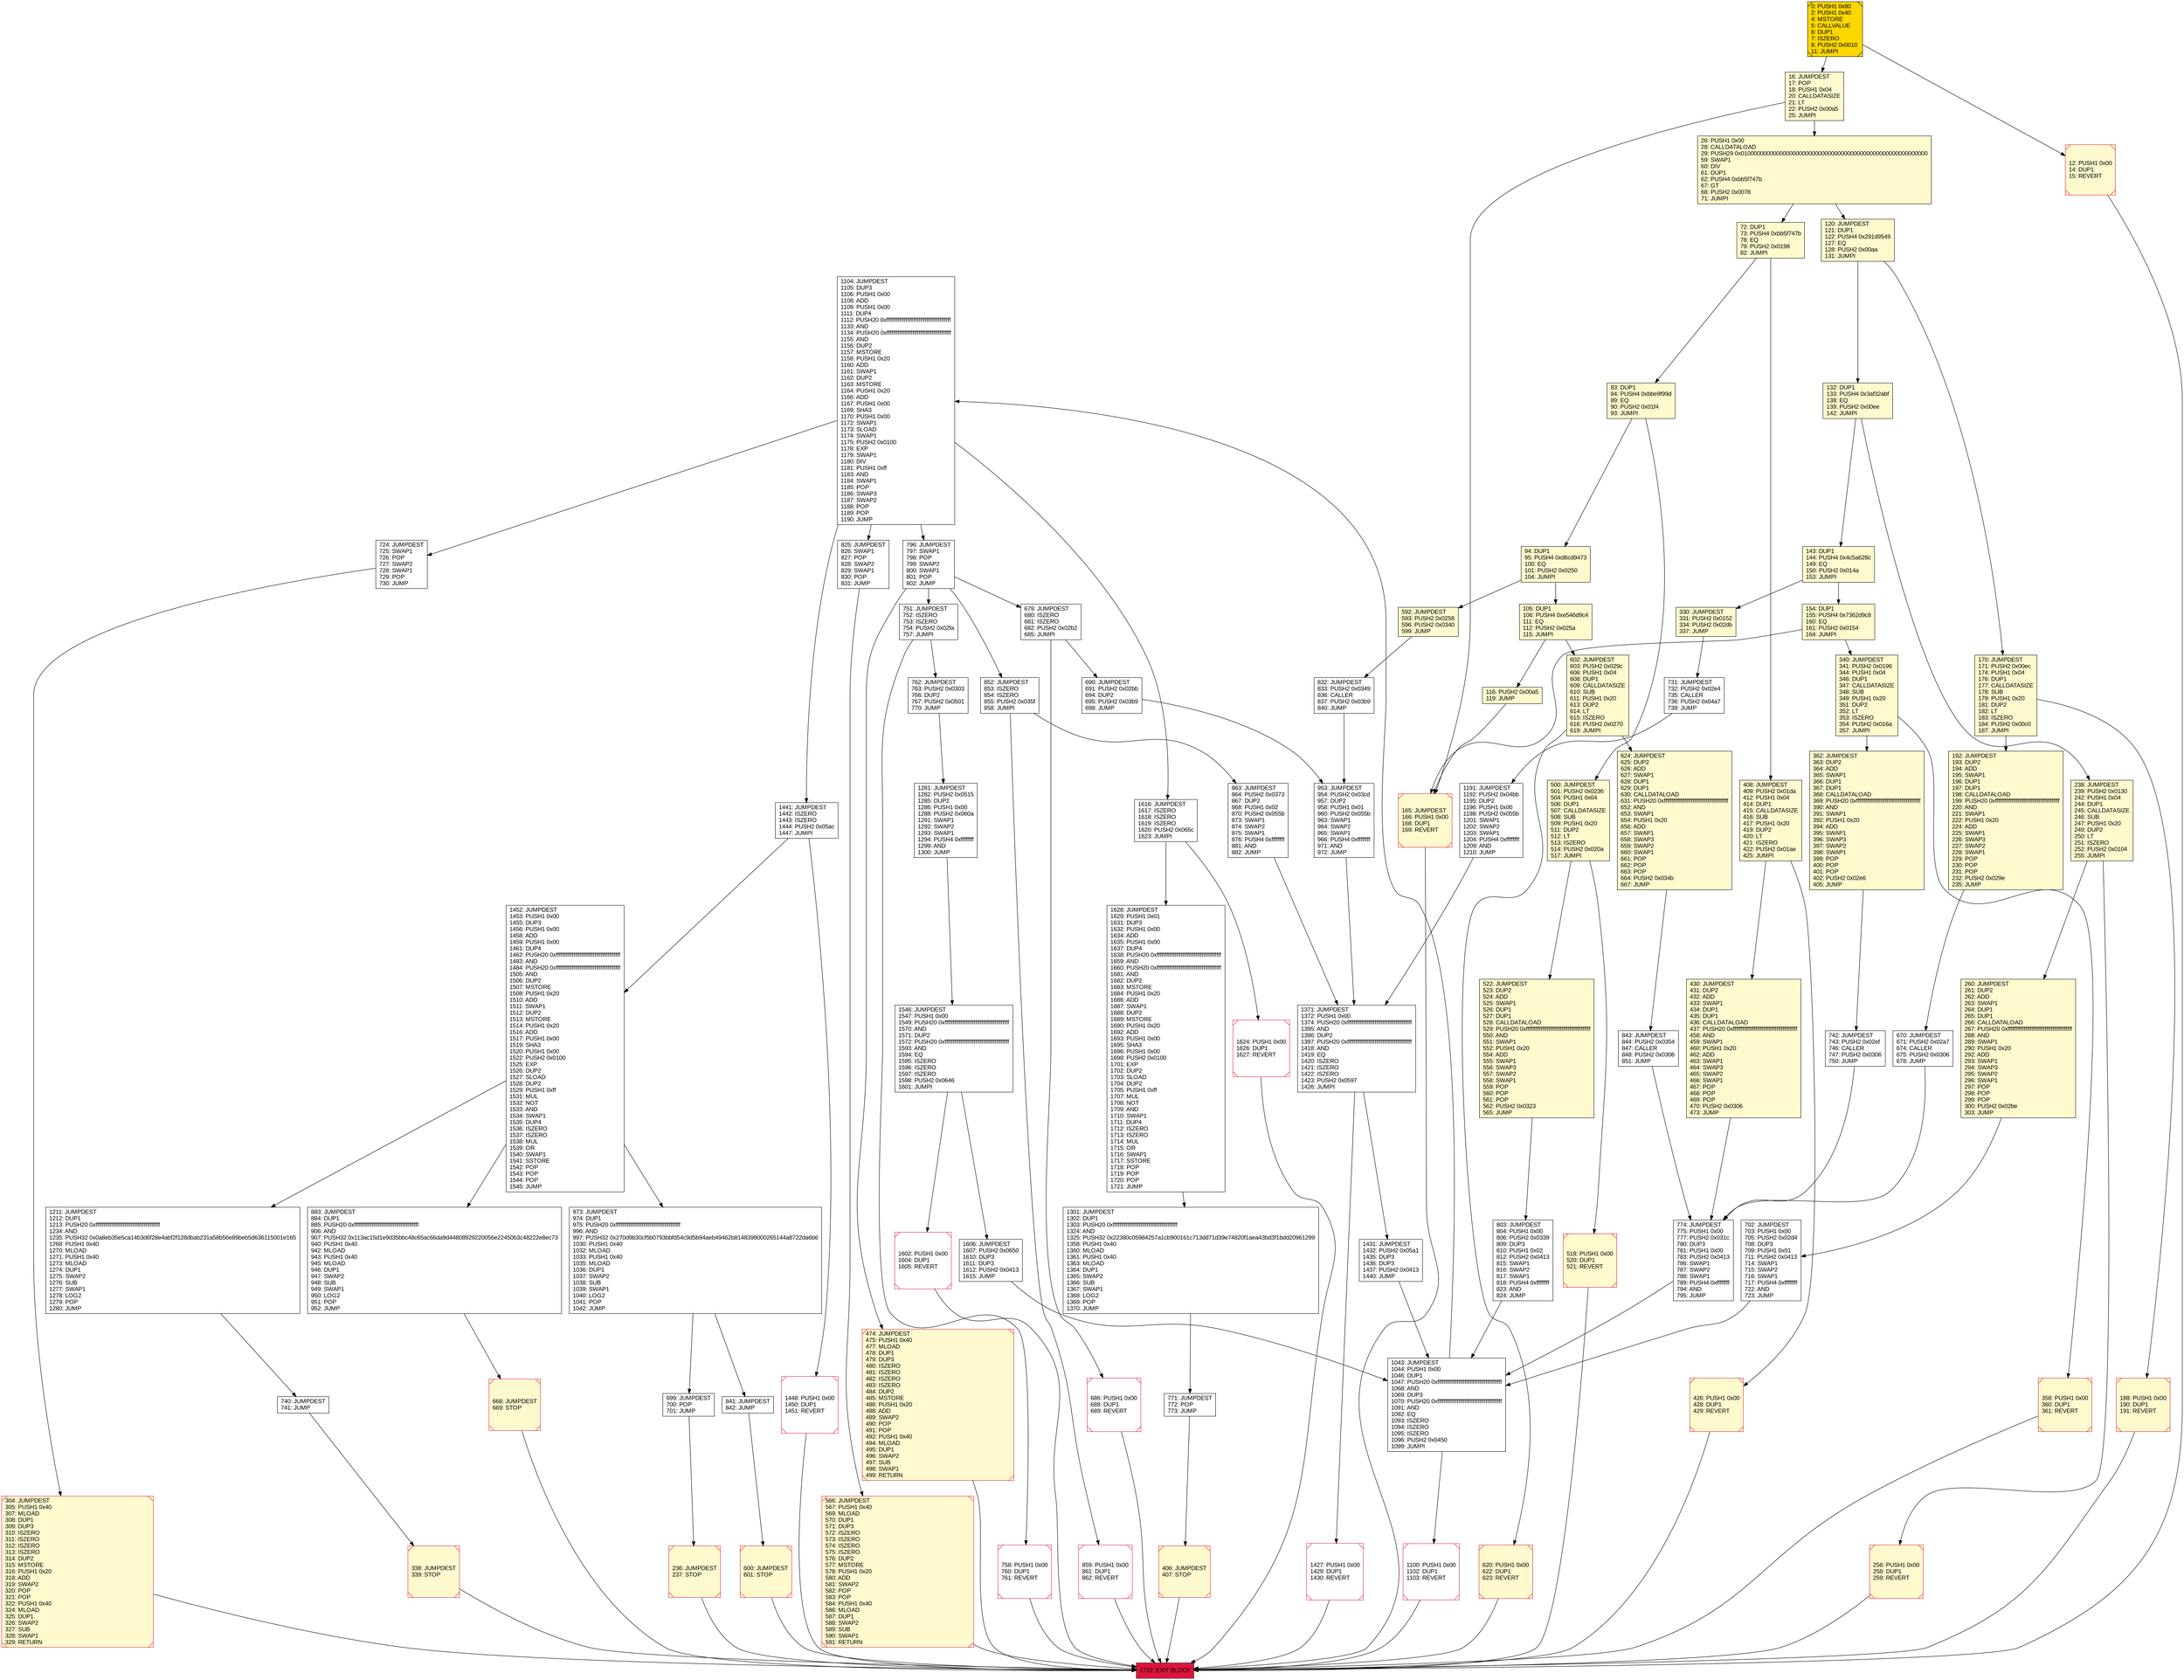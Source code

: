 digraph G {
bgcolor=transparent rankdir=UD;
node [shape=box style=filled color=black fillcolor=white fontname=arial fontcolor=black];
406 [label="406: JUMPDEST\l407: STOP\l" fillcolor=lemonchiffon shape=Msquare color=crimson ];
668 [label="668: JUMPDEST\l669: STOP\l" fillcolor=lemonchiffon shape=Msquare color=crimson ];
973 [label="973: JUMPDEST\l974: DUP1\l975: PUSH20 0xffffffffffffffffffffffffffffffffffffffff\l996: AND\l997: PUSH32 0x270d9b30cf5b0793bbfd54c9d5b94aeb49462b8148399000265144a8722da6b6\l1030: PUSH1 0x40\l1032: MLOAD\l1033: PUSH1 0x40\l1035: MLOAD\l1036: DUP1\l1037: SWAP2\l1038: SUB\l1039: SWAP1\l1040: LOG2\l1041: POP\l1042: JUMP\l" ];
1448 [label="1448: PUSH1 0x00\l1450: DUP1\l1451: REVERT\l" shape=Msquare color=crimson ];
1452 [label="1452: JUMPDEST\l1453: PUSH1 0x00\l1455: DUP3\l1456: PUSH1 0x00\l1458: ADD\l1459: PUSH1 0x00\l1461: DUP4\l1462: PUSH20 0xffffffffffffffffffffffffffffffffffffffff\l1483: AND\l1484: PUSH20 0xffffffffffffffffffffffffffffffffffffffff\l1505: AND\l1506: DUP2\l1507: MSTORE\l1508: PUSH1 0x20\l1510: ADD\l1511: SWAP1\l1512: DUP2\l1513: MSTORE\l1514: PUSH1 0x20\l1516: ADD\l1517: PUSH1 0x00\l1519: SHA3\l1520: PUSH1 0x00\l1522: PUSH2 0x0100\l1525: EXP\l1526: DUP2\l1527: SLOAD\l1528: DUP2\l1529: PUSH1 0xff\l1531: MUL\l1532: NOT\l1533: AND\l1534: SWAP1\l1535: DUP4\l1536: ISZERO\l1537: ISZERO\l1538: MUL\l1539: OR\l1540: SWAP1\l1541: SSTORE\l1542: POP\l1543: POP\l1544: POP\l1545: JUMP\l" ];
566 [label="566: JUMPDEST\l567: PUSH1 0x40\l569: MLOAD\l570: DUP1\l571: DUP3\l572: ISZERO\l573: ISZERO\l574: ISZERO\l575: ISZERO\l576: DUP2\l577: MSTORE\l578: PUSH1 0x20\l580: ADD\l581: SWAP2\l582: POP\l583: POP\l584: PUSH1 0x40\l586: MLOAD\l587: DUP1\l588: SWAP2\l589: SUB\l590: SWAP1\l591: RETURN\l" fillcolor=lemonchiffon shape=Msquare color=crimson ];
426 [label="426: PUSH1 0x00\l428: DUP1\l429: REVERT\l" fillcolor=lemonchiffon shape=Msquare color=crimson ];
774 [label="774: JUMPDEST\l775: PUSH1 0x00\l777: PUSH2 0x031c\l780: DUP3\l781: PUSH1 0x00\l783: PUSH2 0x0413\l786: SWAP1\l787: SWAP2\l788: SWAP1\l789: PUSH4 0xffffffff\l794: AND\l795: JUMP\l" ];
304 [label="304: JUMPDEST\l305: PUSH1 0x40\l307: MLOAD\l308: DUP1\l309: DUP3\l310: ISZERO\l311: ISZERO\l312: ISZERO\l313: ISZERO\l314: DUP2\l315: MSTORE\l316: PUSH1 0x20\l318: ADD\l319: SWAP2\l320: POP\l321: POP\l322: PUSH1 0x40\l324: MLOAD\l325: DUP1\l326: SWAP2\l327: SUB\l328: SWAP1\l329: RETURN\l" fillcolor=lemonchiffon shape=Msquare color=crimson ];
686 [label="686: PUSH1 0x00\l688: DUP1\l689: REVERT\l" shape=Msquare color=crimson ];
690 [label="690: JUMPDEST\l691: PUSH2 0x02bb\l694: DUP2\l695: PUSH2 0x03b9\l698: JUMP\l" ];
825 [label="825: JUMPDEST\l826: SWAP1\l827: POP\l828: SWAP2\l829: SWAP1\l830: POP\l831: JUMP\l" ];
330 [label="330: JUMPDEST\l331: PUSH2 0x0152\l334: PUSH2 0x02db\l337: JUMP\l" fillcolor=lemonchiffon ];
0 [label="0: PUSH1 0x80\l2: PUSH1 0x40\l4: MSTORE\l5: CALLVALUE\l6: DUP1\l7: ISZERO\l8: PUSH2 0x0010\l11: JUMPI\l" fillcolor=lemonchiffon shape=Msquare fillcolor=gold ];
16 [label="16: JUMPDEST\l17: POP\l18: PUSH1 0x04\l20: CALLDATASIZE\l21: LT\l22: PUSH2 0x00a5\l25: JUMPI\l" fillcolor=lemonchiffon ];
852 [label="852: JUMPDEST\l853: ISZERO\l854: ISZERO\l855: PUSH2 0x035f\l858: JUMPI\l" ];
670 [label="670: JUMPDEST\l671: PUSH2 0x02a7\l674: CALLER\l675: PUSH2 0x0306\l678: JUMP\l" ];
699 [label="699: JUMPDEST\l700: POP\l701: JUMP\l" ];
1301 [label="1301: JUMPDEST\l1302: DUP1\l1303: PUSH20 0xffffffffffffffffffffffffffffffffffffffff\l1324: AND\l1325: PUSH32 0x22380c05984257a1cb900161c713dd71d39e74820f1aea43bd3f1bdd20961299\l1358: PUSH1 0x40\l1360: MLOAD\l1361: PUSH1 0x40\l1363: MLOAD\l1364: DUP1\l1365: SWAP2\l1366: SUB\l1367: SWAP1\l1368: LOG2\l1369: POP\l1370: JUMP\l" ];
188 [label="188: PUSH1 0x00\l190: DUP1\l191: REVERT\l" fillcolor=lemonchiffon shape=Msquare color=crimson ];
165 [label="165: JUMPDEST\l166: PUSH1 0x00\l168: DUP1\l169: REVERT\l" fillcolor=lemonchiffon shape=Msquare color=crimson ];
256 [label="256: PUSH1 0x00\l258: DUP1\l259: REVERT\l" fillcolor=lemonchiffon shape=Msquare color=crimson ];
762 [label="762: JUMPDEST\l763: PUSH2 0x0303\l766: DUP2\l767: PUSH2 0x0501\l770: JUMP\l" ];
771 [label="771: JUMPDEST\l772: POP\l773: JUMP\l" ];
602 [label="602: JUMPDEST\l603: PUSH2 0x029c\l606: PUSH1 0x04\l608: DUP1\l609: CALLDATASIZE\l610: SUB\l611: PUSH1 0x20\l613: DUP2\l614: LT\l615: ISZERO\l616: PUSH2 0x0270\l619: JUMPI\l" fillcolor=lemonchiffon ];
518 [label="518: PUSH1 0x00\l520: DUP1\l521: REVERT\l" fillcolor=lemonchiffon shape=Msquare color=crimson ];
624 [label="624: JUMPDEST\l625: DUP2\l626: ADD\l627: SWAP1\l628: DUP1\l629: DUP1\l630: CALLDATALOAD\l631: PUSH20 0xffffffffffffffffffffffffffffffffffffffff\l652: AND\l653: SWAP1\l654: PUSH1 0x20\l656: ADD\l657: SWAP1\l658: SWAP3\l659: SWAP2\l660: SWAP1\l661: POP\l662: POP\l663: POP\l664: PUSH2 0x034b\l667: JUMP\l" fillcolor=lemonchiffon ];
12 [label="12: PUSH1 0x00\l14: DUP1\l15: REVERT\l" fillcolor=lemonchiffon shape=Msquare color=crimson ];
116 [label="116: PUSH2 0x00a5\l119: JUMP\l" fillcolor=lemonchiffon ];
1427 [label="1427: PUSH1 0x00\l1429: DUP1\l1430: REVERT\l" shape=Msquare color=crimson ];
340 [label="340: JUMPDEST\l341: PUSH2 0x0196\l344: PUSH1 0x04\l346: DUP1\l347: CALLDATASIZE\l348: SUB\l349: PUSH1 0x20\l351: DUP2\l352: LT\l353: ISZERO\l354: PUSH2 0x016a\l357: JUMPI\l" fillcolor=lemonchiffon ];
105 [label="105: DUP1\l106: PUSH4 0xe546d9c4\l111: EQ\l112: PUSH2 0x025a\l115: JUMPI\l" fillcolor=lemonchiffon ];
796 [label="796: JUMPDEST\l797: SWAP1\l798: POP\l799: SWAP2\l800: SWAP1\l801: POP\l802: JUMP\l" ];
1628 [label="1628: JUMPDEST\l1629: PUSH1 0x01\l1631: DUP3\l1632: PUSH1 0x00\l1634: ADD\l1635: PUSH1 0x00\l1637: DUP4\l1638: PUSH20 0xffffffffffffffffffffffffffffffffffffffff\l1659: AND\l1660: PUSH20 0xffffffffffffffffffffffffffffffffffffffff\l1681: AND\l1682: DUP2\l1683: MSTORE\l1684: PUSH1 0x20\l1686: ADD\l1687: SWAP1\l1688: DUP2\l1689: MSTORE\l1690: PUSH1 0x20\l1692: ADD\l1693: PUSH1 0x00\l1695: SHA3\l1696: PUSH1 0x00\l1698: PUSH2 0x0100\l1701: EXP\l1702: DUP2\l1703: SLOAD\l1704: DUP2\l1705: PUSH1 0xff\l1707: MUL\l1708: NOT\l1709: AND\l1710: SWAP1\l1711: DUP4\l1712: ISZERO\l1713: ISZERO\l1714: MUL\l1715: OR\l1716: SWAP1\l1717: SSTORE\l1718: POP\l1719: POP\l1720: POP\l1721: JUMP\l" ];
1722 [label="1722: EXIT BLOCK\l" fillcolor=crimson ];
500 [label="500: JUMPDEST\l501: PUSH2 0x0236\l504: PUSH1 0x04\l506: DUP1\l507: CALLDATASIZE\l508: SUB\l509: PUSH1 0x20\l511: DUP2\l512: LT\l513: ISZERO\l514: PUSH2 0x020a\l517: JUMPI\l" fillcolor=lemonchiffon ];
953 [label="953: JUMPDEST\l954: PUSH2 0x03cd\l957: DUP2\l958: PUSH1 0x01\l960: PUSH2 0x055b\l963: SWAP1\l964: SWAP2\l965: SWAP1\l966: PUSH4 0xffffffff\l971: AND\l972: JUMP\l" ];
1441 [label="1441: JUMPDEST\l1442: ISZERO\l1443: ISZERO\l1444: PUSH2 0x05ac\l1447: JUMPI\l" ];
192 [label="192: JUMPDEST\l193: DUP2\l194: ADD\l195: SWAP1\l196: DUP1\l197: DUP1\l198: CALLDATALOAD\l199: PUSH20 0xffffffffffffffffffffffffffffffffffffffff\l220: AND\l221: SWAP1\l222: PUSH1 0x20\l224: ADD\l225: SWAP1\l226: SWAP3\l227: SWAP2\l228: SWAP1\l229: POP\l230: POP\l231: POP\l232: PUSH2 0x029e\l235: JUMP\l" fillcolor=lemonchiffon ];
1043 [label="1043: JUMPDEST\l1044: PUSH1 0x00\l1046: DUP1\l1047: PUSH20 0xffffffffffffffffffffffffffffffffffffffff\l1068: AND\l1069: DUP3\l1070: PUSH20 0xffffffffffffffffffffffffffffffffffffffff\l1091: AND\l1092: EQ\l1093: ISZERO\l1094: ISZERO\l1095: ISZERO\l1096: PUSH2 0x0450\l1099: JUMPI\l" ];
238 [label="238: JUMPDEST\l239: PUSH2 0x0130\l242: PUSH1 0x04\l244: DUP1\l245: CALLDATASIZE\l246: SUB\l247: PUSH1 0x20\l249: DUP2\l250: LT\l251: ISZERO\l252: PUSH2 0x0104\l255: JUMPI\l" fillcolor=lemonchiffon ];
338 [label="338: JUMPDEST\l339: STOP\l" fillcolor=lemonchiffon shape=Msquare color=crimson ];
362 [label="362: JUMPDEST\l363: DUP2\l364: ADD\l365: SWAP1\l366: DUP1\l367: DUP1\l368: CALLDATALOAD\l369: PUSH20 0xffffffffffffffffffffffffffffffffffffffff\l390: AND\l391: SWAP1\l392: PUSH1 0x20\l394: ADD\l395: SWAP1\l396: SWAP3\l397: SWAP2\l398: SWAP1\l399: POP\l400: POP\l401: POP\l402: PUSH2 0x02e6\l405: JUMP\l" fillcolor=lemonchiffon ];
358 [label="358: PUSH1 0x00\l360: DUP1\l361: REVERT\l" fillcolor=lemonchiffon shape=Msquare color=crimson ];
1104 [label="1104: JUMPDEST\l1105: DUP3\l1106: PUSH1 0x00\l1108: ADD\l1109: PUSH1 0x00\l1111: DUP4\l1112: PUSH20 0xffffffffffffffffffffffffffffffffffffffff\l1133: AND\l1134: PUSH20 0xffffffffffffffffffffffffffffffffffffffff\l1155: AND\l1156: DUP2\l1157: MSTORE\l1158: PUSH1 0x20\l1160: ADD\l1161: SWAP1\l1162: DUP2\l1163: MSTORE\l1164: PUSH1 0x20\l1166: ADD\l1167: PUSH1 0x00\l1169: SHA3\l1170: PUSH1 0x00\l1172: SWAP1\l1173: SLOAD\l1174: SWAP1\l1175: PUSH2 0x0100\l1178: EXP\l1179: SWAP1\l1180: DIV\l1181: PUSH1 0xff\l1183: AND\l1184: SWAP1\l1185: POP\l1186: SWAP3\l1187: SWAP2\l1188: POP\l1189: POP\l1190: JUMP\l" ];
731 [label="731: JUMPDEST\l732: PUSH2 0x02e4\l735: CALLER\l736: PUSH2 0x04a7\l739: JUMP\l" ];
600 [label="600: JUMPDEST\l601: STOP\l" fillcolor=lemonchiffon shape=Msquare color=crimson ];
83 [label="83: DUP1\l84: PUSH4 0xbbe9f99d\l89: EQ\l90: PUSH2 0x01f4\l93: JUMPI\l" fillcolor=lemonchiffon ];
592 [label="592: JUMPDEST\l593: PUSH2 0x0258\l596: PUSH2 0x0340\l599: JUMP\l" fillcolor=lemonchiffon ];
620 [label="620: PUSH1 0x00\l622: DUP1\l623: REVERT\l" fillcolor=lemonchiffon shape=Msquare color=crimson ];
832 [label="832: JUMPDEST\l833: PUSH2 0x0349\l836: CALLER\l837: PUSH2 0x03b9\l840: JUMP\l" ];
751 [label="751: JUMPDEST\l752: ISZERO\l753: ISZERO\l754: PUSH2 0x02fa\l757: JUMPI\l" ];
1211 [label="1211: JUMPDEST\l1212: DUP1\l1213: PUSH20 0xffffffffffffffffffffffffffffffffffffffff\l1234: AND\l1235: PUSH32 0x0a8eb35e5ca14b3d6f28e4abf2f128dbab231a58b56e89beb5d636115001e165\l1268: PUSH1 0x40\l1270: MLOAD\l1271: PUSH1 0x40\l1273: MLOAD\l1274: DUP1\l1275: SWAP2\l1276: SUB\l1277: SWAP1\l1278: LOG2\l1279: POP\l1280: JUMP\l" ];
740 [label="740: JUMPDEST\l741: JUMP\l" ];
883 [label="883: JUMPDEST\l884: DUP1\l885: PUSH20 0xffffffffffffffffffffffffffffffffffffffff\l906: AND\l907: PUSH32 0x113ac15d1e9d35bbc48c65ac66da9d44808929220056e22450b3c48222e8ec73\l940: PUSH1 0x40\l942: MLOAD\l943: PUSH1 0x40\l945: MLOAD\l946: DUP1\l947: SWAP2\l948: SUB\l949: SWAP1\l950: LOG2\l951: POP\l952: JUMP\l" ];
742 [label="742: JUMPDEST\l743: PUSH2 0x02ef\l746: CALLER\l747: PUSH2 0x0306\l750: JUMP\l" ];
94 [label="94: DUP1\l95: PUSH4 0xd6cd9473\l100: EQ\l101: PUSH2 0x0250\l104: JUMPI\l" fillcolor=lemonchiffon ];
758 [label="758: PUSH1 0x00\l760: DUP1\l761: REVERT\l" shape=Msquare color=crimson ];
143 [label="143: DUP1\l144: PUSH4 0x4c5a628c\l149: EQ\l150: PUSH2 0x014a\l153: JUMPI\l" fillcolor=lemonchiffon ];
430 [label="430: JUMPDEST\l431: DUP2\l432: ADD\l433: SWAP1\l434: DUP1\l435: DUP1\l436: CALLDATALOAD\l437: PUSH20 0xffffffffffffffffffffffffffffffffffffffff\l458: AND\l459: SWAP1\l460: PUSH1 0x20\l462: ADD\l463: SWAP1\l464: SWAP3\l465: SWAP2\l466: SWAP1\l467: POP\l468: POP\l469: POP\l470: PUSH2 0x0306\l473: JUMP\l" fillcolor=lemonchiffon ];
1191 [label="1191: JUMPDEST\l1192: PUSH2 0x04bb\l1195: DUP2\l1196: PUSH1 0x00\l1198: PUSH2 0x055b\l1201: SWAP1\l1202: SWAP2\l1203: SWAP1\l1204: PUSH4 0xffffffff\l1209: AND\l1210: JUMP\l" ];
1546 [label="1546: JUMPDEST\l1547: PUSH1 0x00\l1549: PUSH20 0xffffffffffffffffffffffffffffffffffffffff\l1570: AND\l1571: DUP2\l1572: PUSH20 0xffffffffffffffffffffffffffffffffffffffff\l1593: AND\l1594: EQ\l1595: ISZERO\l1596: ISZERO\l1597: ISZERO\l1598: PUSH2 0x0646\l1601: JUMPI\l" ];
803 [label="803: JUMPDEST\l804: PUSH1 0x00\l806: PUSH2 0x0339\l809: DUP3\l810: PUSH1 0x02\l812: PUSH2 0x0413\l815: SWAP1\l816: SWAP2\l817: SWAP1\l818: PUSH4 0xffffffff\l823: AND\l824: JUMP\l" ];
1606 [label="1606: JUMPDEST\l1607: PUSH2 0x0650\l1610: DUP3\l1611: DUP3\l1612: PUSH2 0x0413\l1615: JUMP\l" ];
170 [label="170: JUMPDEST\l171: PUSH2 0x00ec\l174: PUSH1 0x04\l176: DUP1\l177: CALLDATASIZE\l178: SUB\l179: PUSH1 0x20\l181: DUP2\l182: LT\l183: ISZERO\l184: PUSH2 0x00c0\l187: JUMPI\l" fillcolor=lemonchiffon ];
1616 [label="1616: JUMPDEST\l1617: ISZERO\l1618: ISZERO\l1619: ISZERO\l1620: PUSH2 0x065c\l1623: JUMPI\l" ];
408 [label="408: JUMPDEST\l409: PUSH2 0x01da\l412: PUSH1 0x04\l414: DUP1\l415: CALLDATASIZE\l416: SUB\l417: PUSH1 0x20\l419: DUP2\l420: LT\l421: ISZERO\l422: PUSH2 0x01ae\l425: JUMPI\l" fillcolor=lemonchiffon ];
1371 [label="1371: JUMPDEST\l1372: PUSH1 0x00\l1374: PUSH20 0xffffffffffffffffffffffffffffffffffffffff\l1395: AND\l1396: DUP2\l1397: PUSH20 0xffffffffffffffffffffffffffffffffffffffff\l1418: AND\l1419: EQ\l1420: ISZERO\l1421: ISZERO\l1422: ISZERO\l1423: PUSH2 0x0597\l1426: JUMPI\l" ];
1281 [label="1281: JUMPDEST\l1282: PUSH2 0x0515\l1285: DUP2\l1286: PUSH1 0x00\l1288: PUSH2 0x060a\l1291: SWAP1\l1292: SWAP2\l1293: SWAP1\l1294: PUSH4 0xffffffff\l1299: AND\l1300: JUMP\l" ];
1602 [label="1602: PUSH1 0x00\l1604: DUP1\l1605: REVERT\l" shape=Msquare color=crimson ];
702 [label="702: JUMPDEST\l703: PUSH1 0x00\l705: PUSH2 0x02d4\l708: DUP3\l709: PUSH1 0x01\l711: PUSH2 0x0413\l714: SWAP1\l715: SWAP2\l716: SWAP1\l717: PUSH4 0xffffffff\l722: AND\l723: JUMP\l" ];
474 [label="474: JUMPDEST\l475: PUSH1 0x40\l477: MLOAD\l478: DUP1\l479: DUP3\l480: ISZERO\l481: ISZERO\l482: ISZERO\l483: ISZERO\l484: DUP2\l485: MSTORE\l486: PUSH1 0x20\l488: ADD\l489: SWAP2\l490: POP\l491: POP\l492: PUSH1 0x40\l494: MLOAD\l495: DUP1\l496: SWAP2\l497: SUB\l498: SWAP1\l499: RETURN\l" fillcolor=lemonchiffon shape=Msquare color=crimson ];
843 [label="843: JUMPDEST\l844: PUSH2 0x0354\l847: CALLER\l848: PUSH2 0x0306\l851: JUMP\l" ];
863 [label="863: JUMPDEST\l864: PUSH2 0x0373\l867: DUP2\l868: PUSH1 0x02\l870: PUSH2 0x055b\l873: SWAP1\l874: SWAP2\l875: SWAP1\l876: PUSH4 0xffffffff\l881: AND\l882: JUMP\l" ];
120 [label="120: JUMPDEST\l121: DUP1\l122: PUSH4 0x291d9549\l127: EQ\l128: PUSH2 0x00aa\l131: JUMPI\l" fillcolor=lemonchiffon ];
1100 [label="1100: PUSH1 0x00\l1102: DUP1\l1103: REVERT\l" shape=Msquare color=crimson ];
26 [label="26: PUSH1 0x00\l28: CALLDATALOAD\l29: PUSH29 0x0100000000000000000000000000000000000000000000000000000000\l59: SWAP1\l60: DIV\l61: DUP1\l62: PUSH4 0xbb5f747b\l67: GT\l68: PUSH2 0x0078\l71: JUMPI\l" fillcolor=lemonchiffon ];
679 [label="679: JUMPDEST\l680: ISZERO\l681: ISZERO\l682: PUSH2 0x02b2\l685: JUMPI\l" ];
1431 [label="1431: JUMPDEST\l1432: PUSH2 0x05a1\l1435: DUP3\l1436: DUP3\l1437: PUSH2 0x0413\l1440: JUMP\l" ];
132 [label="132: DUP1\l133: PUSH4 0x3af32abf\l138: EQ\l139: PUSH2 0x00ee\l142: JUMPI\l" fillcolor=lemonchiffon ];
154 [label="154: DUP1\l155: PUSH4 0x7362d9c8\l160: EQ\l161: PUSH2 0x0154\l164: JUMPI\l" fillcolor=lemonchiffon ];
236 [label="236: JUMPDEST\l237: STOP\l" fillcolor=lemonchiffon shape=Msquare color=crimson ];
522 [label="522: JUMPDEST\l523: DUP2\l524: ADD\l525: SWAP1\l526: DUP1\l527: DUP1\l528: CALLDATALOAD\l529: PUSH20 0xffffffffffffffffffffffffffffffffffffffff\l550: AND\l551: SWAP1\l552: PUSH1 0x20\l554: ADD\l555: SWAP1\l556: SWAP3\l557: SWAP2\l558: SWAP1\l559: POP\l560: POP\l561: POP\l562: PUSH2 0x0323\l565: JUMP\l" fillcolor=lemonchiffon ];
1624 [label="1624: PUSH1 0x00\l1626: DUP1\l1627: REVERT\l" shape=Msquare color=crimson ];
859 [label="859: PUSH1 0x00\l861: DUP1\l862: REVERT\l" shape=Msquare color=crimson ];
260 [label="260: JUMPDEST\l261: DUP2\l262: ADD\l263: SWAP1\l264: DUP1\l265: DUP1\l266: CALLDATALOAD\l267: PUSH20 0xffffffffffffffffffffffffffffffffffffffff\l288: AND\l289: SWAP1\l290: PUSH1 0x20\l292: ADD\l293: SWAP1\l294: SWAP3\l295: SWAP2\l296: SWAP1\l297: POP\l298: POP\l299: POP\l300: PUSH2 0x02be\l303: JUMP\l" fillcolor=lemonchiffon ];
72 [label="72: DUP1\l73: PUSH4 0xbb5f747b\l78: EQ\l79: PUSH2 0x0198\l82: JUMPI\l" fillcolor=lemonchiffon ];
841 [label="841: JUMPDEST\l842: JUMP\l" ];
724 [label="724: JUMPDEST\l725: SWAP1\l726: POP\l727: SWAP2\l728: SWAP1\l729: POP\l730: JUMP\l" ];
1452 -> 973;
592 -> 832;
1211 -> 740;
26 -> 120;
1191 -> 1371;
751 -> 758;
602 -> 624;
105 -> 602;
670 -> 774;
120 -> 132;
740 -> 338;
973 -> 699;
12 -> 1722;
105 -> 116;
260 -> 702;
500 -> 518;
165 -> 1722;
94 -> 592;
256 -> 1722;
170 -> 192;
518 -> 1722;
143 -> 154;
1628 -> 1301;
771 -> 406;
702 -> 1043;
690 -> 953;
796 -> 852;
1431 -> 1043;
120 -> 170;
863 -> 1371;
16 -> 165;
132 -> 238;
1281 -> 1546;
859 -> 1722;
1624 -> 1722;
1441 -> 1448;
154 -> 340;
796 -> 474;
1100 -> 1722;
1452 -> 1211;
192 -> 670;
1602 -> 1722;
1104 -> 825;
474 -> 1722;
883 -> 668;
742 -> 774;
852 -> 859;
94 -> 105;
679 -> 686;
953 -> 1371;
843 -> 774;
238 -> 256;
340 -> 362;
83 -> 500;
724 -> 304;
16 -> 26;
600 -> 1722;
852 -> 863;
620 -> 1722;
338 -> 1722;
358 -> 1722;
1104 -> 796;
1546 -> 1606;
0 -> 16;
408 -> 430;
1104 -> 1441;
1427 -> 1722;
1043 -> 1104;
116 -> 165;
26 -> 72;
731 -> 1191;
362 -> 742;
1104 -> 1616;
825 -> 566;
83 -> 94;
803 -> 1043;
1606 -> 1043;
72 -> 408;
132 -> 143;
522 -> 803;
188 -> 1722;
1616 -> 1624;
1043 -> 1100;
566 -> 1722;
426 -> 1722;
1371 -> 1431;
668 -> 1722;
841 -> 600;
72 -> 83;
1448 -> 1722;
0 -> 12;
686 -> 1722;
304 -> 1722;
1104 -> 724;
406 -> 1722;
1301 -> 771;
238 -> 260;
1546 -> 1602;
236 -> 1722;
624 -> 843;
762 -> 1281;
170 -> 188;
500 -> 522;
774 -> 1043;
1441 -> 1452;
143 -> 330;
430 -> 774;
408 -> 426;
154 -> 165;
796 -> 679;
1452 -> 883;
330 -> 731;
699 -> 236;
796 -> 751;
1616 -> 1628;
602 -> 620;
758 -> 1722;
1371 -> 1427;
751 -> 762;
832 -> 953;
340 -> 358;
973 -> 841;
679 -> 690;
}